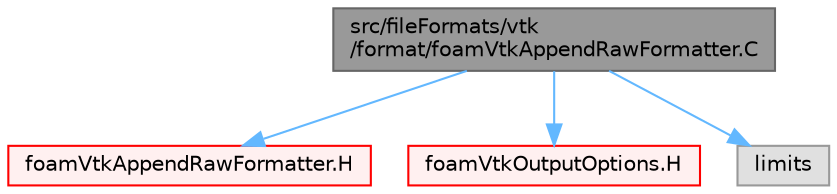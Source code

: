 digraph "src/fileFormats/vtk/format/foamVtkAppendRawFormatter.C"
{
 // LATEX_PDF_SIZE
  bgcolor="transparent";
  edge [fontname=Helvetica,fontsize=10,labelfontname=Helvetica,labelfontsize=10];
  node [fontname=Helvetica,fontsize=10,shape=box,height=0.2,width=0.4];
  Node1 [id="Node000001",label="src/fileFormats/vtk\l/format/foamVtkAppendRawFormatter.C",height=0.2,width=0.4,color="gray40", fillcolor="grey60", style="filled", fontcolor="black",tooltip=" "];
  Node1 -> Node2 [id="edge1_Node000001_Node000002",color="steelblue1",style="solid",tooltip=" "];
  Node2 [id="Node000002",label="foamVtkAppendRawFormatter.H",height=0.2,width=0.4,color="red", fillcolor="#FFF0F0", style="filled",URL="$foamVtkAppendRawFormatter_8H.html",tooltip=" "];
  Node1 -> Node111 [id="edge2_Node000001_Node000111",color="steelblue1",style="solid",tooltip=" "];
  Node111 [id="Node000111",label="foamVtkOutputOptions.H",height=0.2,width=0.4,color="red", fillcolor="#FFF0F0", style="filled",URL="$foamVtkOutputOptions_8H.html",tooltip=" "];
  Node1 -> Node92 [id="edge3_Node000001_Node000092",color="steelblue1",style="solid",tooltip=" "];
  Node92 [id="Node000092",label="limits",height=0.2,width=0.4,color="grey60", fillcolor="#E0E0E0", style="filled",tooltip=" "];
}
